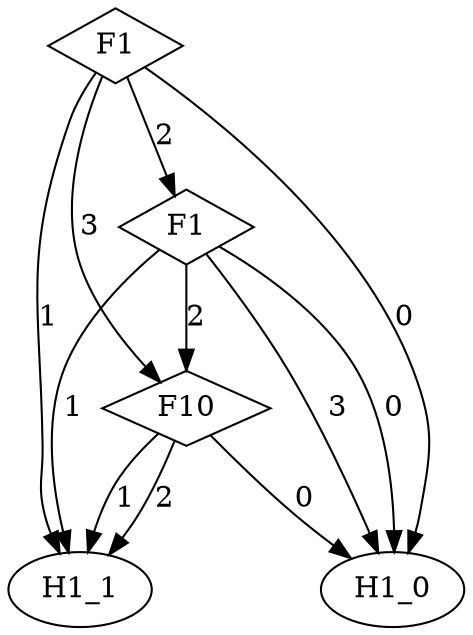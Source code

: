 digraph {
node [label=H1_1,style=""] H1_1
node [label=H1_1,style=""] H1_1
node [label=H1_0,style=""] H1_0
node [label=H1_0,style=""] H1_0
node [label=H1_1,style=""] H1_1
node [label=H1_0,style=""] H1_0
node [label=H1_1,style=""] H1_1
node [label=H1_0,style=""] H1_0
node [label=F10,shape="diamond",style=""] 2
node [label=F1,shape="diamond",style=""] 1
node [label=F1,shape="diamond",style=""] 0

2 -> H1_1 [label="2"]
2 -> H1_1 [label="1"]
2 -> H1_0 [label="0"]
1 -> H1_0 [label="3"]
1 -> 2 [label="2"]
1 -> H1_1 [label="1"]
1 -> H1_0 [label="0"]
0 -> 2 [label="3"]
0 -> 1 [label="2"]
0 -> H1_1 [label="1"]
0 -> H1_0 [label="0"]
}
